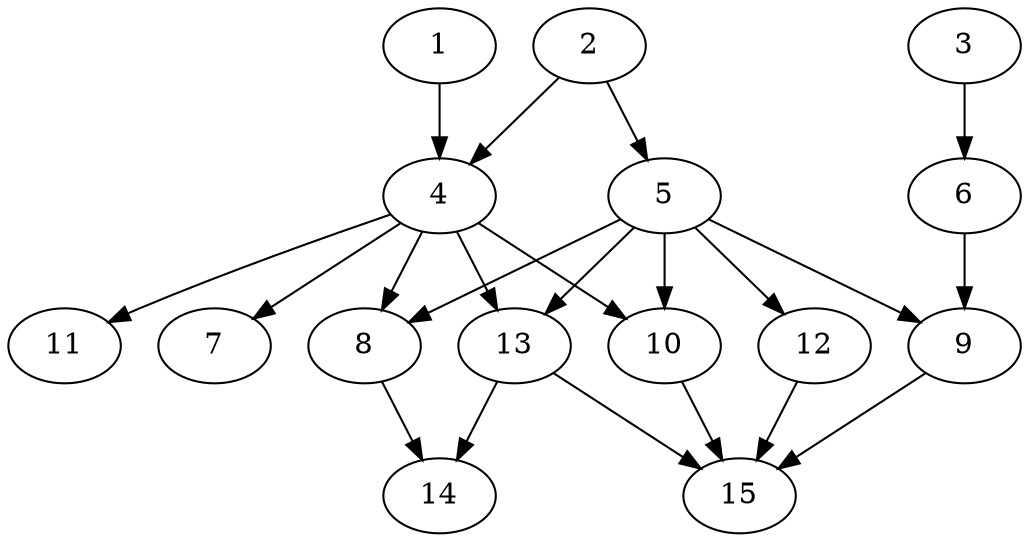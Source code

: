// DAG automatically generated by daggen at Thu Oct  3 13:59:27 2019
// ./daggen --dot -n 15 --ccr 0.5 --fat 0.7 --regular 0.5 --density 0.6 --mindata 5242880 --maxdata 52428800 
digraph G {
  1 [size="90431488", alpha="0.12", expect_size="45215744"] 
  1 -> 4 [size ="45215744"]
  2 [size="27979776", alpha="0.14", expect_size="13989888"] 
  2 -> 4 [size ="13989888"]
  2 -> 5 [size ="13989888"]
  3 [size="103538688", alpha="0.06", expect_size="51769344"] 
  3 -> 6 [size ="51769344"]
  4 [size="92684288", alpha="0.14", expect_size="46342144"] 
  4 -> 7 [size ="46342144"]
  4 -> 8 [size ="46342144"]
  4 -> 10 [size ="46342144"]
  4 -> 11 [size ="46342144"]
  4 -> 13 [size ="46342144"]
  5 [size="66494464", alpha="0.08", expect_size="33247232"] 
  5 -> 8 [size ="33247232"]
  5 -> 9 [size ="33247232"]
  5 -> 10 [size ="33247232"]
  5 -> 12 [size ="33247232"]
  5 -> 13 [size ="33247232"]
  6 [size="32509952", alpha="0.07", expect_size="16254976"] 
  6 -> 9 [size ="16254976"]
  7 [size="22116352", alpha="0.09", expect_size="11058176"] 
  8 [size="71012352", alpha="0.01", expect_size="35506176"] 
  8 -> 14 [size ="35506176"]
  9 [size="28604416", alpha="0.20", expect_size="14302208"] 
  9 -> 15 [size ="14302208"]
  10 [size="41691136", alpha="0.15", expect_size="20845568"] 
  10 -> 15 [size ="20845568"]
  11 [size="14653440", alpha="0.07", expect_size="7326720"] 
  12 [size="69244928", alpha="0.13", expect_size="34622464"] 
  12 -> 15 [size ="34622464"]
  13 [size="42905600", alpha="0.02", expect_size="21452800"] 
  13 -> 14 [size ="21452800"]
  13 -> 15 [size ="21452800"]
  14 [size="68947968", alpha="0.05", expect_size="34473984"] 
  15 [size="40738816", alpha="0.17", expect_size="20369408"] 
}
